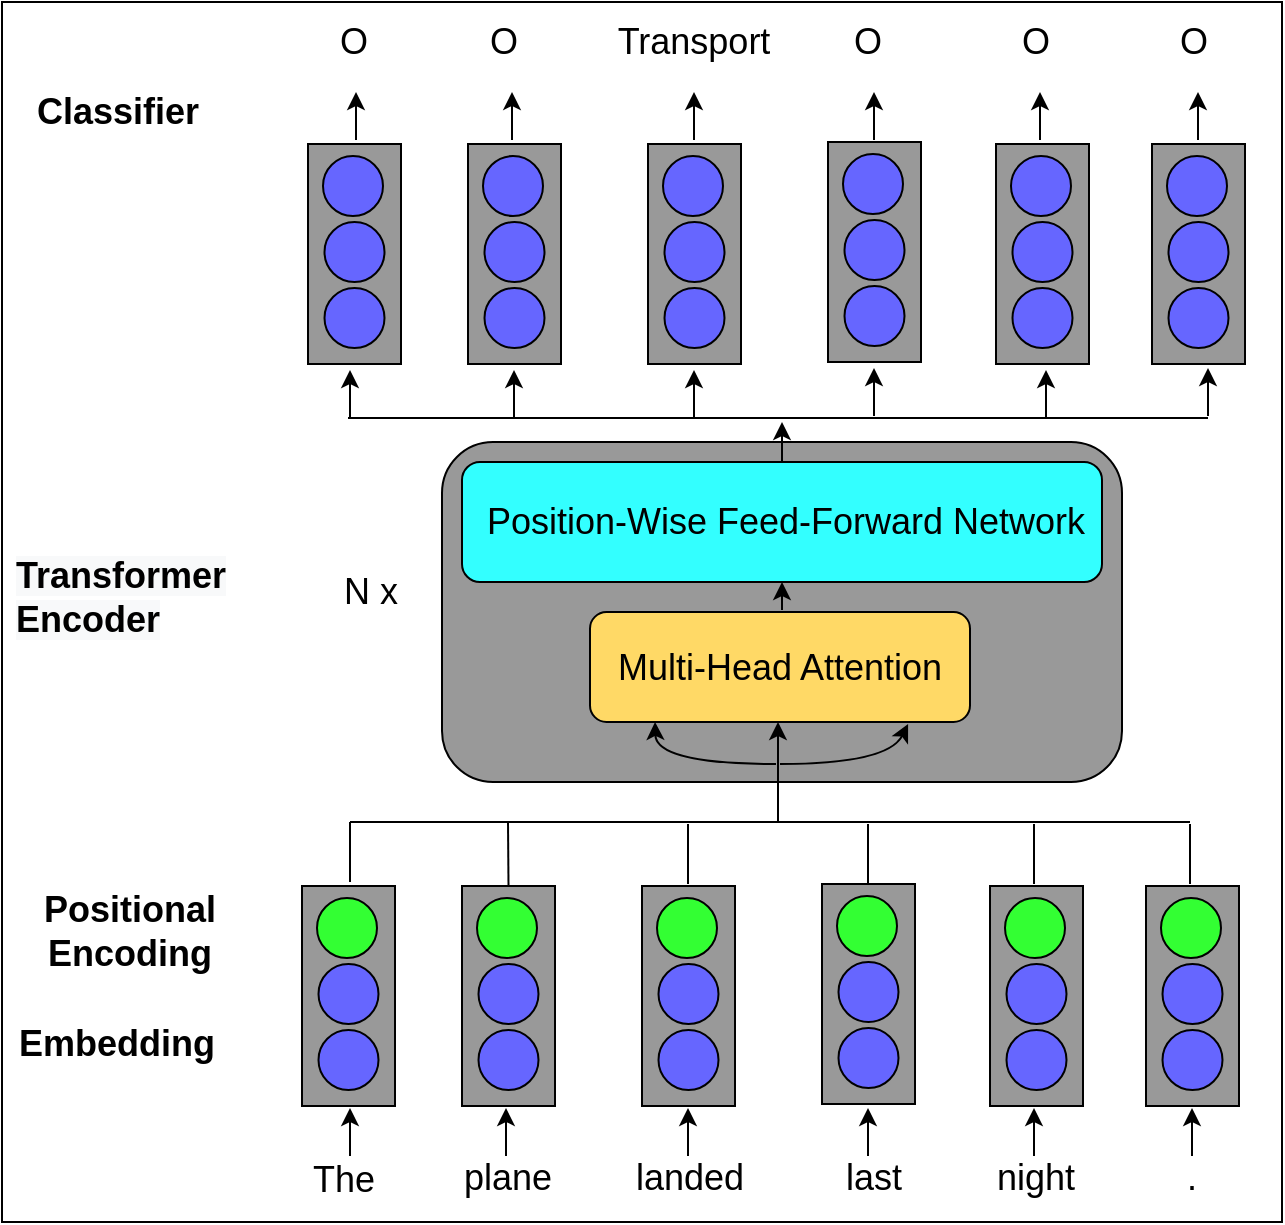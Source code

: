 <mxfile version="14.8.1" type="github">
  <diagram id="DuYkPQjpzPQcg6eWqPGx" name="Page-1">
    <mxGraphModel dx="1038" dy="491" grid="1" gridSize="10" guides="1" tooltips="1" connect="1" arrows="1" fold="1" page="1" pageScale="1" pageWidth="827" pageHeight="1169" math="0" shadow="0">
      <root>
        <mxCell id="0" />
        <mxCell id="1" parent="0" />
        <mxCell id="maLpkAeb7_vmMKxVR43D-1" value="" style="rounded=1;whiteSpace=wrap;html=1;fillColor=#999999;" parent="1" vertex="1">
          <mxGeometry x="310" y="230" width="340" height="170" as="geometry" />
        </mxCell>
        <mxCell id="maLpkAeb7_vmMKxVR43D-16" value="" style="rounded=0;whiteSpace=wrap;html=1;fillColor=#999999;" parent="1" vertex="1">
          <mxGeometry x="243" y="81" width="46.5" height="110" as="geometry" />
        </mxCell>
        <mxCell id="maLpkAeb7_vmMKxVR43D-17" value="" style="ellipse;whiteSpace=wrap;html=1;aspect=fixed;strokeColor=#000000;fillColor=#6666FF;" parent="1" vertex="1">
          <mxGeometry x="250.5" y="87" width="30" height="30" as="geometry" />
        </mxCell>
        <mxCell id="maLpkAeb7_vmMKxVR43D-18" value="" style="ellipse;whiteSpace=wrap;html=1;aspect=fixed;strokeColor=#000000;fillColor=#6666FF;" parent="1" vertex="1">
          <mxGeometry x="251.25" y="120" width="30" height="30" as="geometry" />
        </mxCell>
        <mxCell id="maLpkAeb7_vmMKxVR43D-19" value="" style="ellipse;whiteSpace=wrap;html=1;aspect=fixed;strokeColor=#000000;fillColor=#6666FF;" parent="1" vertex="1">
          <mxGeometry x="251.25" y="153" width="30" height="30" as="geometry" />
        </mxCell>
        <mxCell id="maLpkAeb7_vmMKxVR43D-77" value="" style="rounded=0;whiteSpace=wrap;html=1;fillColor=#999999;" parent="1" vertex="1">
          <mxGeometry x="323" y="81" width="46.5" height="110" as="geometry" />
        </mxCell>
        <mxCell id="maLpkAeb7_vmMKxVR43D-78" value="" style="ellipse;whiteSpace=wrap;html=1;aspect=fixed;strokeColor=#000000;fillColor=#6666FF;" parent="1" vertex="1">
          <mxGeometry x="330.5" y="87" width="30" height="30" as="geometry" />
        </mxCell>
        <mxCell id="maLpkAeb7_vmMKxVR43D-79" value="" style="ellipse;whiteSpace=wrap;html=1;aspect=fixed;strokeColor=#000000;fillColor=#6666FF;" parent="1" vertex="1">
          <mxGeometry x="331.25" y="120" width="30" height="30" as="geometry" />
        </mxCell>
        <mxCell id="maLpkAeb7_vmMKxVR43D-80" value="" style="ellipse;whiteSpace=wrap;html=1;aspect=fixed;strokeColor=#000000;fillColor=#6666FF;" parent="1" vertex="1">
          <mxGeometry x="331.25" y="153" width="30" height="30" as="geometry" />
        </mxCell>
        <mxCell id="maLpkAeb7_vmMKxVR43D-81" value="" style="rounded=0;whiteSpace=wrap;html=1;fillColor=#999999;" parent="1" vertex="1">
          <mxGeometry x="413" y="81" width="46.5" height="110" as="geometry" />
        </mxCell>
        <mxCell id="maLpkAeb7_vmMKxVR43D-82" value="" style="ellipse;whiteSpace=wrap;html=1;aspect=fixed;strokeColor=#000000;fillColor=#6666FF;" parent="1" vertex="1">
          <mxGeometry x="420.5" y="87" width="30" height="30" as="geometry" />
        </mxCell>
        <mxCell id="maLpkAeb7_vmMKxVR43D-83" value="" style="ellipse;whiteSpace=wrap;html=1;aspect=fixed;strokeColor=#000000;fillColor=#6666FF;" parent="1" vertex="1">
          <mxGeometry x="421.25" y="120" width="30" height="30" as="geometry" />
        </mxCell>
        <mxCell id="maLpkAeb7_vmMKxVR43D-84" value="" style="ellipse;whiteSpace=wrap;html=1;aspect=fixed;strokeColor=#000000;fillColor=#6666FF;" parent="1" vertex="1">
          <mxGeometry x="421.25" y="153" width="30" height="30" as="geometry" />
        </mxCell>
        <mxCell id="maLpkAeb7_vmMKxVR43D-85" value="" style="rounded=0;whiteSpace=wrap;html=1;fillColor=#999999;" parent="1" vertex="1">
          <mxGeometry x="503" y="80" width="46.5" height="110" as="geometry" />
        </mxCell>
        <mxCell id="maLpkAeb7_vmMKxVR43D-86" value="" style="ellipse;whiteSpace=wrap;html=1;aspect=fixed;strokeColor=#000000;fillColor=#6666FF;" parent="1" vertex="1">
          <mxGeometry x="510.5" y="86" width="30" height="30" as="geometry" />
        </mxCell>
        <mxCell id="maLpkAeb7_vmMKxVR43D-87" value="" style="ellipse;whiteSpace=wrap;html=1;aspect=fixed;strokeColor=#000000;fillColor=#6666FF;" parent="1" vertex="1">
          <mxGeometry x="511.25" y="119" width="30" height="30" as="geometry" />
        </mxCell>
        <mxCell id="maLpkAeb7_vmMKxVR43D-88" value="" style="ellipse;whiteSpace=wrap;html=1;aspect=fixed;strokeColor=#000000;fillColor=#6666FF;" parent="1" vertex="1">
          <mxGeometry x="511.25" y="152" width="30" height="30" as="geometry" />
        </mxCell>
        <mxCell id="maLpkAeb7_vmMKxVR43D-89" value="" style="rounded=0;whiteSpace=wrap;html=1;fillColor=#999999;" parent="1" vertex="1">
          <mxGeometry x="587" y="81" width="46.5" height="110" as="geometry" />
        </mxCell>
        <mxCell id="maLpkAeb7_vmMKxVR43D-90" value="" style="ellipse;whiteSpace=wrap;html=1;aspect=fixed;strokeColor=#000000;fillColor=#6666FF;" parent="1" vertex="1">
          <mxGeometry x="594.5" y="87" width="30" height="30" as="geometry" />
        </mxCell>
        <mxCell id="maLpkAeb7_vmMKxVR43D-91" value="" style="ellipse;whiteSpace=wrap;html=1;aspect=fixed;strokeColor=#000000;fillColor=#6666FF;" parent="1" vertex="1">
          <mxGeometry x="595.25" y="120" width="30" height="30" as="geometry" />
        </mxCell>
        <mxCell id="maLpkAeb7_vmMKxVR43D-92" value="" style="ellipse;whiteSpace=wrap;html=1;aspect=fixed;strokeColor=#000000;fillColor=#6666FF;" parent="1" vertex="1">
          <mxGeometry x="595.25" y="153" width="30" height="30" as="geometry" />
        </mxCell>
        <mxCell id="maLpkAeb7_vmMKxVR43D-93" value="" style="rounded=0;whiteSpace=wrap;html=1;fillColor=#999999;" parent="1" vertex="1">
          <mxGeometry x="665" y="81" width="46.5" height="110" as="geometry" />
        </mxCell>
        <mxCell id="maLpkAeb7_vmMKxVR43D-94" value="" style="ellipse;whiteSpace=wrap;html=1;aspect=fixed;strokeColor=#000000;fillColor=#6666FF;" parent="1" vertex="1">
          <mxGeometry x="672.5" y="87" width="30" height="30" as="geometry" />
        </mxCell>
        <mxCell id="maLpkAeb7_vmMKxVR43D-95" value="" style="ellipse;whiteSpace=wrap;html=1;aspect=fixed;strokeColor=#000000;fillColor=#6666FF;" parent="1" vertex="1">
          <mxGeometry x="673.25" y="120" width="30" height="30" as="geometry" />
        </mxCell>
        <mxCell id="maLpkAeb7_vmMKxVR43D-96" value="" style="ellipse;whiteSpace=wrap;html=1;aspect=fixed;strokeColor=#000000;fillColor=#6666FF;" parent="1" vertex="1">
          <mxGeometry x="673.25" y="153" width="30" height="30" as="geometry" />
        </mxCell>
        <mxCell id="maLpkAeb7_vmMKxVR43D-128" value="" style="endArrow=classic;html=1;" parent="1" edge="1">
          <mxGeometry width="50" height="50" relative="1" as="geometry">
            <mxPoint x="264" y="218" as="sourcePoint" />
            <mxPoint x="264" y="194" as="targetPoint" />
          </mxGeometry>
        </mxCell>
        <mxCell id="maLpkAeb7_vmMKxVR43D-129" value="" style="endArrow=classic;html=1;" parent="1" edge="1">
          <mxGeometry width="50" height="50" relative="1" as="geometry">
            <mxPoint x="346" y="218" as="sourcePoint" />
            <mxPoint x="346" y="194" as="targetPoint" />
          </mxGeometry>
        </mxCell>
        <mxCell id="maLpkAeb7_vmMKxVR43D-130" value="" style="endArrow=classic;html=1;" parent="1" edge="1">
          <mxGeometry width="50" height="50" relative="1" as="geometry">
            <mxPoint x="436" y="218" as="sourcePoint" />
            <mxPoint x="436" y="194" as="targetPoint" />
          </mxGeometry>
        </mxCell>
        <mxCell id="maLpkAeb7_vmMKxVR43D-131" value="" style="endArrow=classic;html=1;" parent="1" edge="1">
          <mxGeometry width="50" height="50" relative="1" as="geometry">
            <mxPoint x="526" y="217" as="sourcePoint" />
            <mxPoint x="526" y="193" as="targetPoint" />
          </mxGeometry>
        </mxCell>
        <mxCell id="maLpkAeb7_vmMKxVR43D-132" value="" style="endArrow=classic;html=1;" parent="1" edge="1">
          <mxGeometry width="50" height="50" relative="1" as="geometry">
            <mxPoint x="612" y="218" as="sourcePoint" />
            <mxPoint x="612" y="194" as="targetPoint" />
          </mxGeometry>
        </mxCell>
        <mxCell id="maLpkAeb7_vmMKxVR43D-133" value="" style="endArrow=classic;html=1;" parent="1" edge="1">
          <mxGeometry width="50" height="50" relative="1" as="geometry">
            <mxPoint x="693" y="217" as="sourcePoint" />
            <mxPoint x="693" y="193" as="targetPoint" />
          </mxGeometry>
        </mxCell>
        <mxCell id="maLpkAeb7_vmMKxVR43D-140" value="" style="endArrow=classic;html=1;" parent="1" edge="1">
          <mxGeometry width="50" height="50" relative="1" as="geometry">
            <mxPoint x="267" y="79" as="sourcePoint" />
            <mxPoint x="267" y="55" as="targetPoint" />
          </mxGeometry>
        </mxCell>
        <mxCell id="maLpkAeb7_vmMKxVR43D-141" value="" style="endArrow=classic;html=1;" parent="1" edge="1">
          <mxGeometry width="50" height="50" relative="1" as="geometry">
            <mxPoint x="345" y="79" as="sourcePoint" />
            <mxPoint x="345" y="55" as="targetPoint" />
          </mxGeometry>
        </mxCell>
        <mxCell id="maLpkAeb7_vmMKxVR43D-142" value="" style="endArrow=classic;html=1;" parent="1" edge="1">
          <mxGeometry width="50" height="50" relative="1" as="geometry">
            <mxPoint x="436" y="79" as="sourcePoint" />
            <mxPoint x="436" y="55" as="targetPoint" />
          </mxGeometry>
        </mxCell>
        <mxCell id="maLpkAeb7_vmMKxVR43D-143" value="" style="endArrow=classic;html=1;" parent="1" edge="1">
          <mxGeometry width="50" height="50" relative="1" as="geometry">
            <mxPoint x="526" y="79" as="sourcePoint" />
            <mxPoint x="526" y="55" as="targetPoint" />
          </mxGeometry>
        </mxCell>
        <mxCell id="maLpkAeb7_vmMKxVR43D-144" value="" style="endArrow=classic;html=1;" parent="1" edge="1">
          <mxGeometry width="50" height="50" relative="1" as="geometry">
            <mxPoint x="609" y="79" as="sourcePoint" />
            <mxPoint x="609" y="55" as="targetPoint" />
          </mxGeometry>
        </mxCell>
        <mxCell id="maLpkAeb7_vmMKxVR43D-145" value="" style="endArrow=classic;html=1;" parent="1" edge="1">
          <mxGeometry width="50" height="50" relative="1" as="geometry">
            <mxPoint x="688" y="79" as="sourcePoint" />
            <mxPoint x="688" y="55" as="targetPoint" />
          </mxGeometry>
        </mxCell>
        <mxCell id="maLpkAeb7_vmMKxVR43D-146" value="&lt;font style=&quot;font-size: 18px&quot;&gt;&lt;b&gt;Classifier&lt;/b&gt;&lt;/font&gt;" style="text;html=1;strokeColor=none;fillColor=none;align=center;verticalAlign=middle;whiteSpace=wrap;rounded=0;" parent="1" vertex="1">
          <mxGeometry x="113" y="50" width="70" height="30" as="geometry" />
        </mxCell>
        <mxCell id="maLpkAeb7_vmMKxVR43D-147" value="&lt;b style=&quot;color: rgb(0 , 0 , 0) ; font-family: &amp;#34;helvetica&amp;#34; ; font-size: 18px ; font-style: normal ; letter-spacing: normal ; text-align: center ; text-indent: 0px ; text-transform: none ; word-spacing: 0px ; background-color: rgb(248 , 249 , 250)&quot;&gt;Transformer Encoder&lt;/b&gt;" style="text;whiteSpace=wrap;html=1;" parent="1" vertex="1">
          <mxGeometry x="95" y="280" width="106" height="62.5" as="geometry" />
        </mxCell>
        <mxCell id="maLpkAeb7_vmMKxVR43D-149" value="&lt;font style=&quot;font-size: 18px&quot;&gt;O&lt;/font&gt;" style="text;html=1;strokeColor=none;fillColor=none;align=center;verticalAlign=middle;whiteSpace=wrap;rounded=0;" parent="1" vertex="1">
          <mxGeometry x="246.25" y="20" width="40" height="20" as="geometry" />
        </mxCell>
        <mxCell id="maLpkAeb7_vmMKxVR43D-150" value="&lt;font style=&quot;font-size: 18px&quot;&gt;O&lt;/font&gt;" style="text;html=1;strokeColor=none;fillColor=none;align=center;verticalAlign=middle;whiteSpace=wrap;rounded=0;" parent="1" vertex="1">
          <mxGeometry x="321.25" y="20" width="40" height="20" as="geometry" />
        </mxCell>
        <mxCell id="maLpkAeb7_vmMKxVR43D-151" value="&lt;font style=&quot;font-size: 18px&quot;&gt;Transport&lt;/font&gt;" style="text;html=1;strokeColor=none;fillColor=none;align=center;verticalAlign=middle;whiteSpace=wrap;rounded=0;" parent="1" vertex="1">
          <mxGeometry x="415.5" y="20" width="40" height="20" as="geometry" />
        </mxCell>
        <mxCell id="maLpkAeb7_vmMKxVR43D-152" value="&lt;font style=&quot;font-size: 18px&quot;&gt;O&lt;/font&gt;" style="text;html=1;strokeColor=none;fillColor=none;align=center;verticalAlign=middle;whiteSpace=wrap;rounded=0;" parent="1" vertex="1">
          <mxGeometry x="503" y="20" width="40" height="20" as="geometry" />
        </mxCell>
        <mxCell id="maLpkAeb7_vmMKxVR43D-153" value="&lt;font style=&quot;font-size: 18px&quot;&gt;O&lt;/font&gt;" style="text;html=1;strokeColor=none;fillColor=none;align=center;verticalAlign=middle;whiteSpace=wrap;rounded=0;" parent="1" vertex="1">
          <mxGeometry x="587" y="20" width="40" height="20" as="geometry" />
        </mxCell>
        <mxCell id="maLpkAeb7_vmMKxVR43D-154" value="&lt;font style=&quot;font-size: 18px&quot;&gt;O&lt;/font&gt;" style="text;html=1;strokeColor=none;fillColor=none;align=center;verticalAlign=middle;whiteSpace=wrap;rounded=0;" parent="1" vertex="1">
          <mxGeometry x="665.5" y="20" width="40" height="20" as="geometry" />
        </mxCell>
        <mxCell id="maLpkAeb7_vmMKxVR43D-155" value="&lt;font style=&quot;font-size: 18px&quot;&gt;The&lt;/font&gt;" style="text;html=1;strokeColor=none;fillColor=none;align=center;verticalAlign=middle;whiteSpace=wrap;rounded=0;" parent="1" vertex="1">
          <mxGeometry x="241.25" y="589" width="40" height="20" as="geometry" />
        </mxCell>
        <mxCell id="maLpkAeb7_vmMKxVR43D-156" value="&lt;font style=&quot;font-size: 18px&quot;&gt;plane&lt;/font&gt;" style="text;html=1;strokeColor=none;fillColor=none;align=center;verticalAlign=middle;whiteSpace=wrap;rounded=0;" parent="1" vertex="1">
          <mxGeometry x="323" y="588" width="40" height="20" as="geometry" />
        </mxCell>
        <mxCell id="maLpkAeb7_vmMKxVR43D-157" value="&lt;font style=&quot;font-size: 18px&quot;&gt;landed&lt;/font&gt;" style="text;html=1;strokeColor=none;fillColor=none;align=center;verticalAlign=middle;whiteSpace=wrap;rounded=0;" parent="1" vertex="1">
          <mxGeometry x="413.5" y="588" width="40" height="20" as="geometry" />
        </mxCell>
        <mxCell id="maLpkAeb7_vmMKxVR43D-158" value="&lt;font style=&quot;font-size: 18px&quot;&gt;last&lt;/font&gt;" style="text;html=1;strokeColor=none;fillColor=none;align=center;verticalAlign=middle;whiteSpace=wrap;rounded=0;" parent="1" vertex="1">
          <mxGeometry x="505.5" y="588" width="40" height="20" as="geometry" />
        </mxCell>
        <mxCell id="maLpkAeb7_vmMKxVR43D-159" value="&lt;font style=&quot;font-size: 18px&quot;&gt;night&lt;/font&gt;" style="text;html=1;strokeColor=none;fillColor=none;align=center;verticalAlign=middle;whiteSpace=wrap;rounded=0;" parent="1" vertex="1">
          <mxGeometry x="586.5" y="588" width="40" height="20" as="geometry" />
        </mxCell>
        <mxCell id="maLpkAeb7_vmMKxVR43D-160" value="&lt;font style=&quot;font-size: 18px&quot;&gt;.&lt;/font&gt;" style="text;html=1;strokeColor=none;fillColor=none;align=center;verticalAlign=middle;whiteSpace=wrap;rounded=0;" parent="1" vertex="1">
          <mxGeometry x="665.25" y="588" width="40" height="20" as="geometry" />
        </mxCell>
        <mxCell id="xDaksqLBUdcfJjbqXDmH-2" value="&lt;font style=&quot;font-size: 18px&quot;&gt;&lt;b&gt;Positional &lt;br&gt;Encoding&lt;/b&gt;&lt;/font&gt;" style="text;html=1;strokeColor=none;fillColor=none;align=center;verticalAlign=middle;whiteSpace=wrap;rounded=0;" parent="1" vertex="1">
          <mxGeometry x="108" y="458" width="92" height="33" as="geometry" />
        </mxCell>
        <mxCell id="xDaksqLBUdcfJjbqXDmH-5" value="&lt;font style=&quot;font-size: 18px&quot;&gt;N x&lt;/font&gt;" style="text;html=1;strokeColor=none;fillColor=none;align=center;verticalAlign=middle;whiteSpace=wrap;rounded=0;" parent="1" vertex="1">
          <mxGeometry x="243" y="295" width="62.75" height="20" as="geometry" />
        </mxCell>
        <mxCell id="xDaksqLBUdcfJjbqXDmH-6" value="" style="rounded=1;whiteSpace=wrap;html=1;fillColor=#33FFFF;" parent="1" vertex="1">
          <mxGeometry x="320" y="240" width="320" height="60" as="geometry" />
        </mxCell>
        <mxCell id="xDaksqLBUdcfJjbqXDmH-7" value="" style="rounded=1;whiteSpace=wrap;html=1;fillColor=#FFD966;" parent="1" vertex="1">
          <mxGeometry x="384" y="315" width="190" height="55" as="geometry" />
        </mxCell>
        <mxCell id="xDaksqLBUdcfJjbqXDmH-8" value="&lt;font style=&quot;font-size: 18px&quot;&gt;Position-Wise Feed-Forward Network&lt;/font&gt;" style="text;html=1;strokeColor=none;fillColor=none;align=center;verticalAlign=middle;whiteSpace=wrap;rounded=0;" parent="1" vertex="1">
          <mxGeometry x="328" y="260" width="308" height="20" as="geometry" />
        </mxCell>
        <mxCell id="xDaksqLBUdcfJjbqXDmH-9" value="&lt;font style=&quot;font-size: 18px&quot;&gt;Multi-Head Attention&lt;/font&gt;" style="text;html=1;strokeColor=none;fillColor=none;align=center;verticalAlign=middle;whiteSpace=wrap;rounded=0;" parent="1" vertex="1">
          <mxGeometry x="390" y="332.5" width="178" height="20" as="geometry" />
        </mxCell>
        <mxCell id="xDaksqLBUdcfJjbqXDmH-21" value="" style="curved=1;endArrow=classic;html=1;entryX=0.212;entryY=0.993;entryDx=0;entryDy=0;entryPerimeter=0;" parent="1" edge="1">
          <mxGeometry width="50" height="50" relative="1" as="geometry">
            <mxPoint x="477" y="391" as="sourcePoint" />
            <mxPoint x="416.52" y="369.95" as="targetPoint" />
            <Array as="points">
              <mxPoint x="417" y="391" />
            </Array>
          </mxGeometry>
        </mxCell>
        <mxCell id="xDaksqLBUdcfJjbqXDmH-22" value="" style="curved=1;endArrow=classic;html=1;entryX=0.805;entryY=1;entryDx=0;entryDy=0;entryPerimeter=0;" parent="1" edge="1">
          <mxGeometry width="50" height="50" relative="1" as="geometry">
            <mxPoint x="479" y="391" as="sourcePoint" />
            <mxPoint x="543.05" y="371" as="targetPoint" />
            <Array as="points">
              <mxPoint x="533" y="391" />
            </Array>
          </mxGeometry>
        </mxCell>
        <mxCell id="83LS7o5-QVfSA1-QqGP4-1" value="" style="rounded=0;whiteSpace=wrap;html=1;fillColor=none;" parent="1" vertex="1">
          <mxGeometry x="90" y="10" width="640" height="610" as="geometry" />
        </mxCell>
        <mxCell id="IDyTOYsuU9r8Vxunkzsr-3" value="" style="endArrow=classic;html=1;" parent="1" edge="1">
          <mxGeometry width="50" height="50" relative="1" as="geometry">
            <mxPoint x="478" y="420" as="sourcePoint" />
            <mxPoint x="478" y="370" as="targetPoint" />
          </mxGeometry>
        </mxCell>
        <mxCell id="IDyTOYsuU9r8Vxunkzsr-4" value="" style="endArrow=none;html=1;" parent="1" edge="1">
          <mxGeometry width="50" height="50" relative="1" as="geometry">
            <mxPoint x="263" y="218" as="sourcePoint" />
            <mxPoint x="693" y="218" as="targetPoint" />
          </mxGeometry>
        </mxCell>
        <mxCell id="IDyTOYsuU9r8Vxunkzsr-5" value="" style="endArrow=classic;html=1;" parent="1" edge="1">
          <mxGeometry width="50" height="50" relative="1" as="geometry">
            <mxPoint x="480" y="240" as="sourcePoint" />
            <mxPoint x="480" y="220" as="targetPoint" />
          </mxGeometry>
        </mxCell>
        <mxCell id="J-hozlYdGBN9e2lSSyaY-2" value="&lt;font style=&quot;font-size: 18px&quot;&gt;&lt;b&gt;Embedding&lt;/b&gt;&lt;/font&gt;" style="text;html=1;strokeColor=none;fillColor=none;align=center;verticalAlign=middle;whiteSpace=wrap;rounded=0;" vertex="1" parent="1">
          <mxGeometry x="95" y="521" width="105" height="20" as="geometry" />
        </mxCell>
        <mxCell id="J-hozlYdGBN9e2lSSyaY-27" value="" style="rounded=0;whiteSpace=wrap;html=1;fillColor=#999999;" vertex="1" parent="1">
          <mxGeometry x="240" y="452" width="46.5" height="110" as="geometry" />
        </mxCell>
        <mxCell id="J-hozlYdGBN9e2lSSyaY-28" value="" style="ellipse;whiteSpace=wrap;html=1;aspect=fixed;strokeColor=#000000;fillColor=#33FF33;" vertex="1" parent="1">
          <mxGeometry x="247.5" y="458" width="30" height="30" as="geometry" />
        </mxCell>
        <mxCell id="J-hozlYdGBN9e2lSSyaY-29" value="" style="ellipse;whiteSpace=wrap;html=1;aspect=fixed;strokeColor=#000000;fillColor=#6666FF;" vertex="1" parent="1">
          <mxGeometry x="248.25" y="491" width="30" height="30" as="geometry" />
        </mxCell>
        <mxCell id="J-hozlYdGBN9e2lSSyaY-30" value="" style="ellipse;whiteSpace=wrap;html=1;aspect=fixed;strokeColor=#000000;fillColor=#6666FF;" vertex="1" parent="1">
          <mxGeometry x="248.25" y="524" width="30" height="30" as="geometry" />
        </mxCell>
        <mxCell id="J-hozlYdGBN9e2lSSyaY-31" value="" style="rounded=0;whiteSpace=wrap;html=1;fillColor=#999999;" vertex="1" parent="1">
          <mxGeometry x="320" y="452" width="46.5" height="110" as="geometry" />
        </mxCell>
        <mxCell id="J-hozlYdGBN9e2lSSyaY-32" value="" style="ellipse;whiteSpace=wrap;html=1;aspect=fixed;strokeColor=#000000;fillColor=#33FF33;" vertex="1" parent="1">
          <mxGeometry x="327.5" y="458" width="30" height="30" as="geometry" />
        </mxCell>
        <mxCell id="J-hozlYdGBN9e2lSSyaY-33" value="" style="ellipse;whiteSpace=wrap;html=1;aspect=fixed;strokeColor=#000000;fillColor=#6666FF;" vertex="1" parent="1">
          <mxGeometry x="328.25" y="491" width="30" height="30" as="geometry" />
        </mxCell>
        <mxCell id="J-hozlYdGBN9e2lSSyaY-34" value="" style="ellipse;whiteSpace=wrap;html=1;aspect=fixed;strokeColor=#000000;fillColor=#6666FF;" vertex="1" parent="1">
          <mxGeometry x="328.25" y="524" width="30" height="30" as="geometry" />
        </mxCell>
        <mxCell id="J-hozlYdGBN9e2lSSyaY-35" value="" style="rounded=0;whiteSpace=wrap;html=1;fillColor=#999999;" vertex="1" parent="1">
          <mxGeometry x="410" y="452" width="46.5" height="110" as="geometry" />
        </mxCell>
        <mxCell id="J-hozlYdGBN9e2lSSyaY-36" value="" style="ellipse;whiteSpace=wrap;html=1;aspect=fixed;strokeColor=#000000;fillColor=#33FF33;" vertex="1" parent="1">
          <mxGeometry x="417.5" y="458" width="30" height="30" as="geometry" />
        </mxCell>
        <mxCell id="J-hozlYdGBN9e2lSSyaY-37" value="" style="ellipse;whiteSpace=wrap;html=1;aspect=fixed;strokeColor=#000000;fillColor=#6666FF;" vertex="1" parent="1">
          <mxGeometry x="418.25" y="491" width="30" height="30" as="geometry" />
        </mxCell>
        <mxCell id="J-hozlYdGBN9e2lSSyaY-38" value="" style="ellipse;whiteSpace=wrap;html=1;aspect=fixed;strokeColor=#000000;fillColor=#6666FF;" vertex="1" parent="1">
          <mxGeometry x="418.25" y="524" width="30" height="30" as="geometry" />
        </mxCell>
        <mxCell id="J-hozlYdGBN9e2lSSyaY-39" value="" style="rounded=0;whiteSpace=wrap;html=1;fillColor=#999999;" vertex="1" parent="1">
          <mxGeometry x="500" y="451" width="46.5" height="110" as="geometry" />
        </mxCell>
        <mxCell id="J-hozlYdGBN9e2lSSyaY-40" value="" style="ellipse;whiteSpace=wrap;html=1;aspect=fixed;strokeColor=#000000;fillColor=#33FF33;" vertex="1" parent="1">
          <mxGeometry x="507.5" y="457" width="30" height="30" as="geometry" />
        </mxCell>
        <mxCell id="J-hozlYdGBN9e2lSSyaY-41" value="" style="ellipse;whiteSpace=wrap;html=1;aspect=fixed;strokeColor=#000000;fillColor=#6666FF;" vertex="1" parent="1">
          <mxGeometry x="508.25" y="490" width="30" height="30" as="geometry" />
        </mxCell>
        <mxCell id="J-hozlYdGBN9e2lSSyaY-42" value="" style="ellipse;whiteSpace=wrap;html=1;aspect=fixed;strokeColor=#000000;fillColor=#6666FF;" vertex="1" parent="1">
          <mxGeometry x="508.25" y="523" width="30" height="30" as="geometry" />
        </mxCell>
        <mxCell id="J-hozlYdGBN9e2lSSyaY-43" value="" style="rounded=0;whiteSpace=wrap;html=1;fillColor=#999999;" vertex="1" parent="1">
          <mxGeometry x="584" y="452" width="46.5" height="110" as="geometry" />
        </mxCell>
        <mxCell id="J-hozlYdGBN9e2lSSyaY-44" value="" style="ellipse;whiteSpace=wrap;html=1;aspect=fixed;strokeColor=#000000;fillColor=#33FF33;" vertex="1" parent="1">
          <mxGeometry x="591.5" y="458" width="30" height="30" as="geometry" />
        </mxCell>
        <mxCell id="J-hozlYdGBN9e2lSSyaY-45" value="" style="ellipse;whiteSpace=wrap;html=1;aspect=fixed;strokeColor=#000000;fillColor=#6666FF;" vertex="1" parent="1">
          <mxGeometry x="592.25" y="491" width="30" height="30" as="geometry" />
        </mxCell>
        <mxCell id="J-hozlYdGBN9e2lSSyaY-46" value="" style="ellipse;whiteSpace=wrap;html=1;aspect=fixed;strokeColor=#000000;fillColor=#6666FF;" vertex="1" parent="1">
          <mxGeometry x="592.25" y="524" width="30" height="30" as="geometry" />
        </mxCell>
        <mxCell id="J-hozlYdGBN9e2lSSyaY-47" value="" style="rounded=0;whiteSpace=wrap;html=1;fillColor=#999999;" vertex="1" parent="1">
          <mxGeometry x="662" y="452" width="46.5" height="110" as="geometry" />
        </mxCell>
        <mxCell id="J-hozlYdGBN9e2lSSyaY-48" value="" style="ellipse;whiteSpace=wrap;html=1;aspect=fixed;strokeColor=#000000;fillColor=#33FF33;" vertex="1" parent="1">
          <mxGeometry x="669.5" y="458" width="30" height="30" as="geometry" />
        </mxCell>
        <mxCell id="J-hozlYdGBN9e2lSSyaY-49" value="" style="ellipse;whiteSpace=wrap;html=1;aspect=fixed;strokeColor=#000000;fillColor=#6666FF;" vertex="1" parent="1">
          <mxGeometry x="670.25" y="491" width="30" height="30" as="geometry" />
        </mxCell>
        <mxCell id="J-hozlYdGBN9e2lSSyaY-50" value="" style="ellipse;whiteSpace=wrap;html=1;aspect=fixed;strokeColor=#000000;fillColor=#6666FF;" vertex="1" parent="1">
          <mxGeometry x="670.25" y="524" width="30" height="30" as="geometry" />
        </mxCell>
        <mxCell id="J-hozlYdGBN9e2lSSyaY-64" value="" style="endArrow=classic;html=1;" edge="1" parent="1">
          <mxGeometry width="50" height="50" relative="1" as="geometry">
            <mxPoint x="264" y="587" as="sourcePoint" />
            <mxPoint x="264" y="563" as="targetPoint" />
          </mxGeometry>
        </mxCell>
        <mxCell id="J-hozlYdGBN9e2lSSyaY-65" value="" style="endArrow=classic;html=1;" edge="1" parent="1">
          <mxGeometry width="50" height="50" relative="1" as="geometry">
            <mxPoint x="342" y="587" as="sourcePoint" />
            <mxPoint x="342" y="563" as="targetPoint" />
          </mxGeometry>
        </mxCell>
        <mxCell id="J-hozlYdGBN9e2lSSyaY-66" value="" style="endArrow=classic;html=1;" edge="1" parent="1">
          <mxGeometry width="50" height="50" relative="1" as="geometry">
            <mxPoint x="433" y="587" as="sourcePoint" />
            <mxPoint x="433" y="563" as="targetPoint" />
          </mxGeometry>
        </mxCell>
        <mxCell id="J-hozlYdGBN9e2lSSyaY-67" value="" style="endArrow=classic;html=1;" edge="1" parent="1">
          <mxGeometry width="50" height="50" relative="1" as="geometry">
            <mxPoint x="523" y="587" as="sourcePoint" />
            <mxPoint x="523" y="563" as="targetPoint" />
          </mxGeometry>
        </mxCell>
        <mxCell id="J-hozlYdGBN9e2lSSyaY-68" value="" style="endArrow=classic;html=1;" edge="1" parent="1">
          <mxGeometry width="50" height="50" relative="1" as="geometry">
            <mxPoint x="606" y="587" as="sourcePoint" />
            <mxPoint x="606" y="563" as="targetPoint" />
          </mxGeometry>
        </mxCell>
        <mxCell id="J-hozlYdGBN9e2lSSyaY-69" value="" style="endArrow=classic;html=1;" edge="1" parent="1">
          <mxGeometry width="50" height="50" relative="1" as="geometry">
            <mxPoint x="685" y="587" as="sourcePoint" />
            <mxPoint x="685" y="563" as="targetPoint" />
          </mxGeometry>
        </mxCell>
        <mxCell id="J-hozlYdGBN9e2lSSyaY-70" value="" style="endArrow=none;html=1;" edge="1" parent="1">
          <mxGeometry width="50" height="50" relative="1" as="geometry">
            <mxPoint x="264" y="420" as="sourcePoint" />
            <mxPoint x="684" y="420" as="targetPoint" />
          </mxGeometry>
        </mxCell>
        <mxCell id="J-hozlYdGBN9e2lSSyaY-71" value="" style="endArrow=none;html=1;" edge="1" parent="1">
          <mxGeometry width="50" height="50" relative="1" as="geometry">
            <mxPoint x="264" y="450" as="sourcePoint" />
            <mxPoint x="264" y="420" as="targetPoint" />
          </mxGeometry>
        </mxCell>
        <mxCell id="J-hozlYdGBN9e2lSSyaY-73" value="" style="endArrow=none;html=1;exitX=0.5;exitY=0;exitDx=0;exitDy=0;" edge="1" parent="1" source="J-hozlYdGBN9e2lSSyaY-31">
          <mxGeometry width="50" height="50" relative="1" as="geometry">
            <mxPoint x="350" y="430" as="sourcePoint" />
            <mxPoint x="343" y="420" as="targetPoint" />
          </mxGeometry>
        </mxCell>
        <mxCell id="J-hozlYdGBN9e2lSSyaY-74" value="" style="endArrow=none;html=1;" edge="1" parent="1">
          <mxGeometry width="50" height="50" relative="1" as="geometry">
            <mxPoint x="433" y="451" as="sourcePoint" />
            <mxPoint x="433" y="421" as="targetPoint" />
          </mxGeometry>
        </mxCell>
        <mxCell id="J-hozlYdGBN9e2lSSyaY-75" value="" style="endArrow=none;html=1;" edge="1" parent="1">
          <mxGeometry width="50" height="50" relative="1" as="geometry">
            <mxPoint x="523" y="451" as="sourcePoint" />
            <mxPoint x="523" y="421" as="targetPoint" />
          </mxGeometry>
        </mxCell>
        <mxCell id="J-hozlYdGBN9e2lSSyaY-76" value="" style="endArrow=none;html=1;" edge="1" parent="1">
          <mxGeometry width="50" height="50" relative="1" as="geometry">
            <mxPoint x="606" y="451" as="sourcePoint" />
            <mxPoint x="606" y="421" as="targetPoint" />
          </mxGeometry>
        </mxCell>
        <mxCell id="J-hozlYdGBN9e2lSSyaY-77" value="" style="endArrow=none;html=1;" edge="1" parent="1">
          <mxGeometry width="50" height="50" relative="1" as="geometry">
            <mxPoint x="684" y="451" as="sourcePoint" />
            <mxPoint x="684" y="421" as="targetPoint" />
          </mxGeometry>
        </mxCell>
        <mxCell id="J-hozlYdGBN9e2lSSyaY-79" value="" style="endArrow=classic;html=1;" edge="1" parent="1">
          <mxGeometry width="50" height="50" relative="1" as="geometry">
            <mxPoint x="480" y="314" as="sourcePoint" />
            <mxPoint x="480" y="300" as="targetPoint" />
          </mxGeometry>
        </mxCell>
      </root>
    </mxGraphModel>
  </diagram>
</mxfile>
